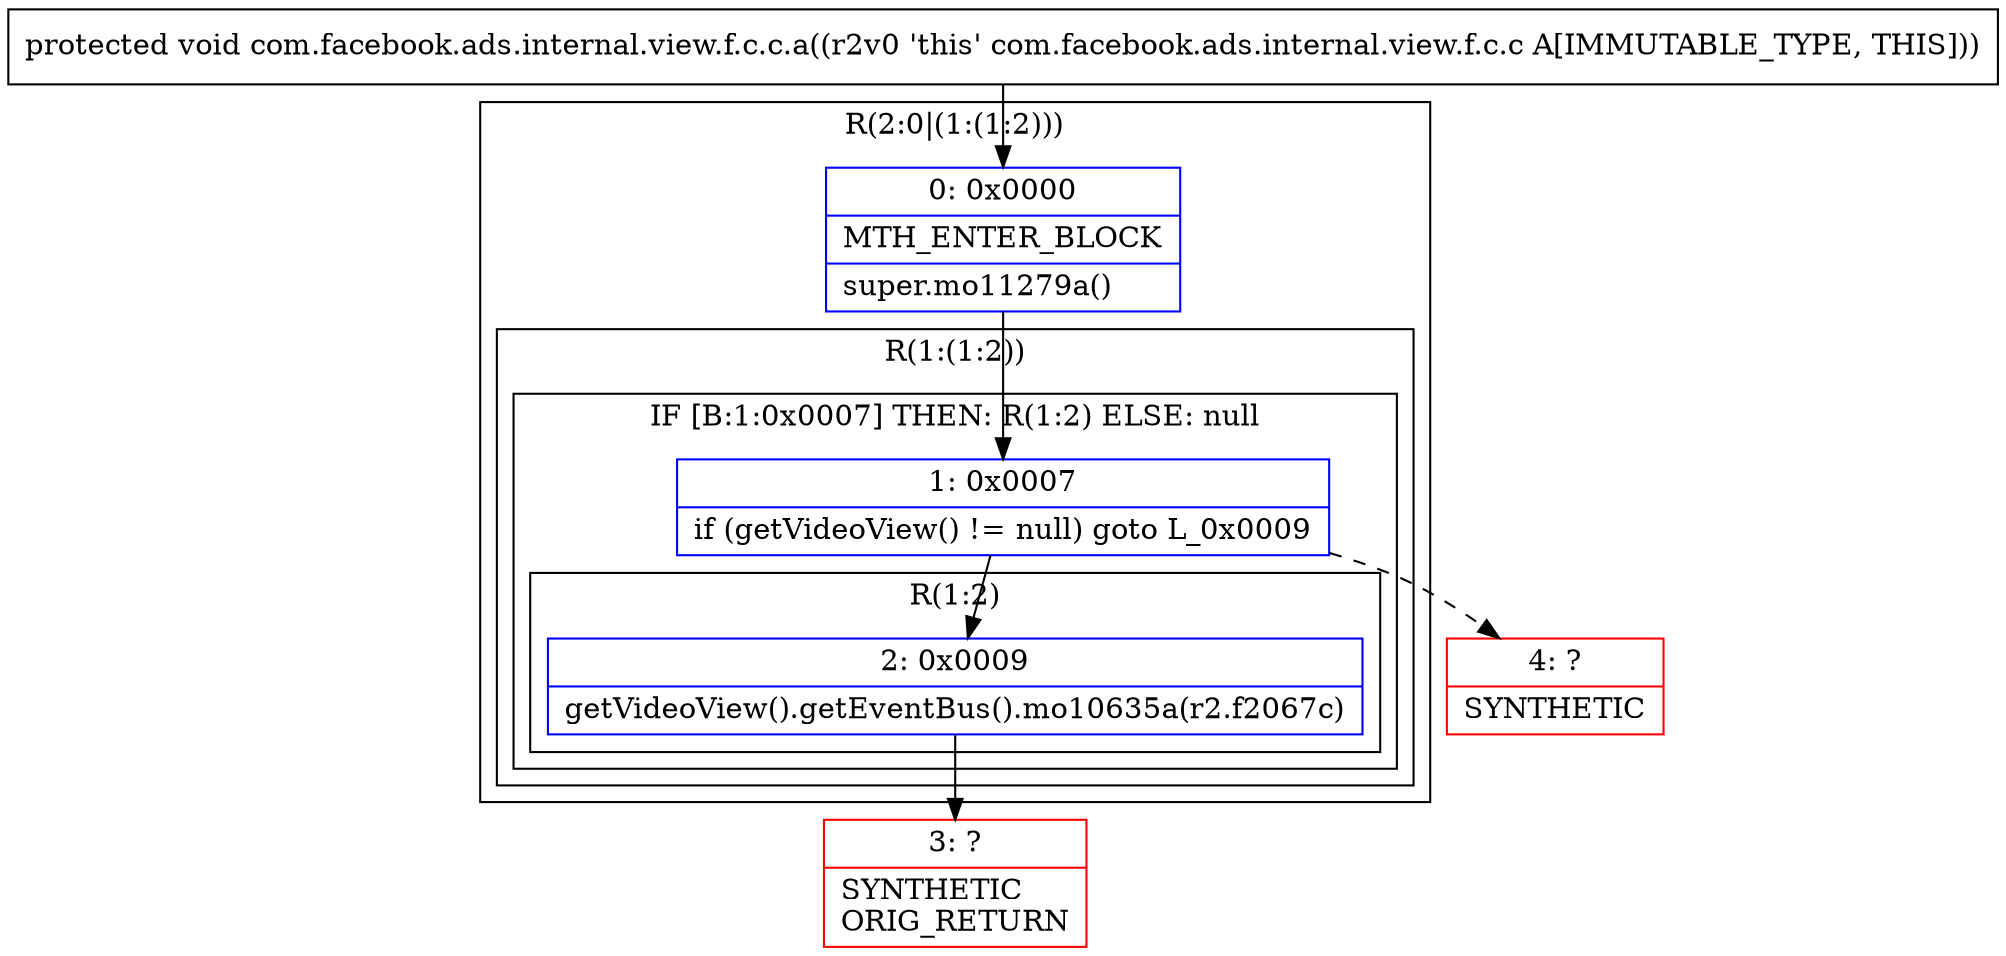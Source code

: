 digraph "CFG forcom.facebook.ads.internal.view.f.c.c.a()V" {
subgraph cluster_Region_709972233 {
label = "R(2:0|(1:(1:2)))";
node [shape=record,color=blue];
Node_0 [shape=record,label="{0\:\ 0x0000|MTH_ENTER_BLOCK\l|super.mo11279a()\l}"];
subgraph cluster_Region_1460110506 {
label = "R(1:(1:2))";
node [shape=record,color=blue];
subgraph cluster_IfRegion_1836630687 {
label = "IF [B:1:0x0007] THEN: R(1:2) ELSE: null";
node [shape=record,color=blue];
Node_1 [shape=record,label="{1\:\ 0x0007|if (getVideoView() != null) goto L_0x0009\l}"];
subgraph cluster_Region_846179964 {
label = "R(1:2)";
node [shape=record,color=blue];
Node_2 [shape=record,label="{2\:\ 0x0009|getVideoView().getEventBus().mo10635a(r2.f2067c)\l}"];
}
}
}
}
Node_3 [shape=record,color=red,label="{3\:\ ?|SYNTHETIC\lORIG_RETURN\l}"];
Node_4 [shape=record,color=red,label="{4\:\ ?|SYNTHETIC\l}"];
MethodNode[shape=record,label="{protected void com.facebook.ads.internal.view.f.c.c.a((r2v0 'this' com.facebook.ads.internal.view.f.c.c A[IMMUTABLE_TYPE, THIS])) }"];
MethodNode -> Node_0;
Node_0 -> Node_1;
Node_1 -> Node_2;
Node_1 -> Node_4[style=dashed];
Node_2 -> Node_3;
}

